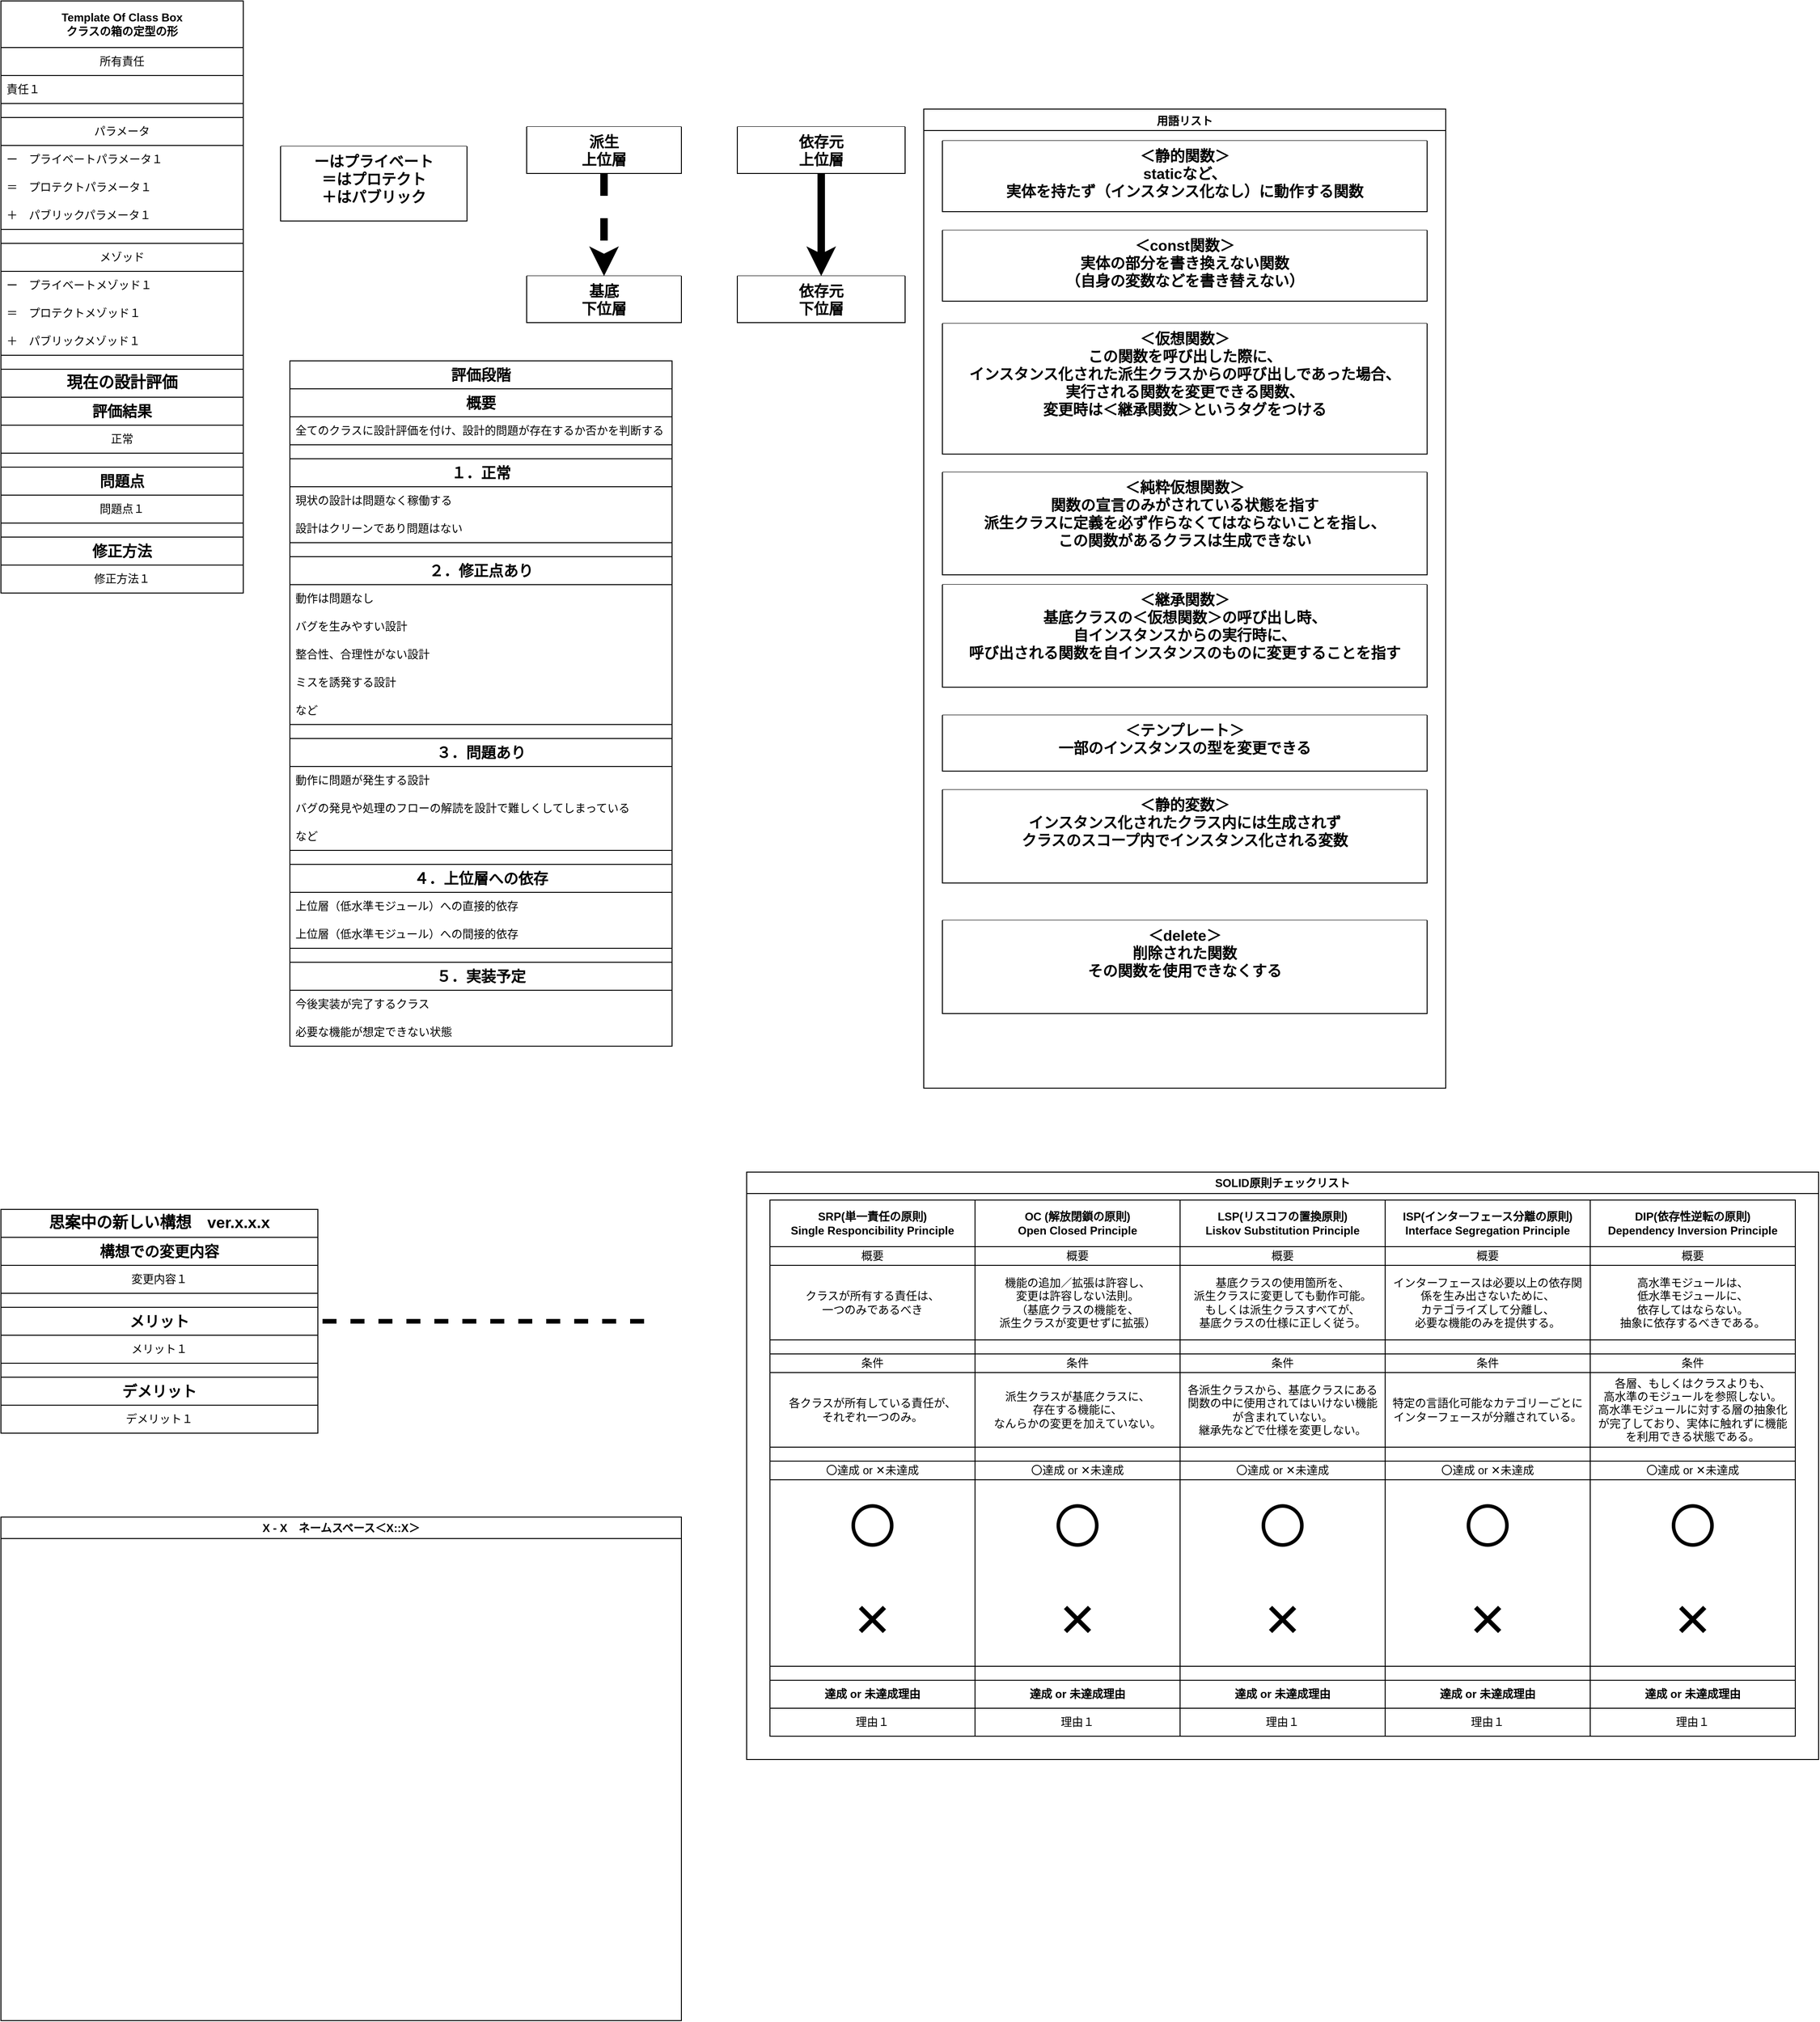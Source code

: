 <mxfile version="25.0.1">
  <diagram name="仕様リスト" id="-qLrR7ELoWjXT5G0vG4u">
    <mxGraphModel dx="2026" dy="1171" grid="1" gridSize="10" guides="1" tooltips="1" connect="1" arrows="1" fold="1" page="1" pageScale="1" pageWidth="827" pageHeight="1169" math="0" shadow="0">
      <root>
        <mxCell id="0" />
        <mxCell id="1" parent="0" />
        <mxCell id="0ltXDq64eJeHb2nr8vkA-1" value="ーはプライベート&#xa;＝はプロテクト&#xa;＋はパブリック" style="swimlane;startSize=0;swimlaneFillColor=default;verticalAlign=top;align=center;fontSize=16;" parent="1" vertex="1">
          <mxGeometry x="370" y="180" width="200" height="80" as="geometry" />
        </mxCell>
        <mxCell id="wi7i52ta5wSqyBqeH4NU-1" value="依存元&#xa;上位層" style="swimlane;startSize=0;swimlaneFillColor=default;verticalAlign=top;align=center;fontSize=16;" parent="1" vertex="1">
          <mxGeometry x="860" y="159" width="180" height="50" as="geometry" />
        </mxCell>
        <mxCell id="wi7i52ta5wSqyBqeH4NU-2" value="" style="endArrow=classic;html=1;rounded=0;exitX=0.5;exitY=1;exitDx=0;exitDy=0;strokeWidth=8;entryX=0.5;entryY=0;entryDx=0;entryDy=0;" parent="1" source="wi7i52ta5wSqyBqeH4NU-1" target="wi7i52ta5wSqyBqeH4NU-3" edge="1">
          <mxGeometry width="50" height="50" relative="1" as="geometry">
            <mxPoint x="950" y="269" as="sourcePoint" />
            <mxPoint x="950" y="309" as="targetPoint" />
            <Array as="points" />
          </mxGeometry>
        </mxCell>
        <mxCell id="wi7i52ta5wSqyBqeH4NU-3" value="依存元&#xa;下位層" style="swimlane;startSize=0;swimlaneFillColor=default;verticalAlign=top;align=center;fontSize=16;" parent="1" vertex="1">
          <mxGeometry x="860" y="319" width="180" height="50" as="geometry" />
        </mxCell>
        <mxCell id="wi7i52ta5wSqyBqeH4NU-4" value="派生&#xa;上位層" style="swimlane;startSize=0;swimlaneFillColor=default;verticalAlign=top;align=center;fontSize=16;" parent="1" vertex="1">
          <mxGeometry x="634" y="159" width="166" height="50" as="geometry" />
        </mxCell>
        <mxCell id="wi7i52ta5wSqyBqeH4NU-5" value="基底&#xa;下位層" style="swimlane;startSize=0;swimlaneFillColor=default;verticalAlign=top;align=center;fontSize=16;" parent="1" vertex="1">
          <mxGeometry x="634" y="319" width="166" height="50" as="geometry" />
        </mxCell>
        <mxCell id="wi7i52ta5wSqyBqeH4NU-6" value="" style="endArrow=classic;dashed=1;html=1;strokeWidth=8;rounded=0;entryX=0.5;entryY=0;entryDx=0;entryDy=0;startArrow=none;startFill=0;endFill=1;exitX=0.5;exitY=1;exitDx=0;exitDy=0;" parent="1" source="wi7i52ta5wSqyBqeH4NU-4" target="wi7i52ta5wSqyBqeH4NU-5" edge="1">
          <mxGeometry width="50" height="50" relative="1" as="geometry">
            <mxPoint x="707" y="459" as="sourcePoint" />
            <mxPoint x="2395" y="1529" as="targetPoint" />
            <Array as="points" />
          </mxGeometry>
        </mxCell>
        <mxCell id="bb5lSr_9JjfSxzTluUoF-1" value="&lt;p style=&quot;line-height: 100%;&quot;&gt;用語リスト&lt;/p&gt;" style="swimlane;whiteSpace=wrap;html=1;swimlaneFillColor=default;" parent="1" vertex="1">
          <mxGeometry x="1060" y="140" width="560" height="1050" as="geometry" />
        </mxCell>
        <mxCell id="bb5lSr_9JjfSxzTluUoF-6" value="＜静的関数＞&#xa;staticなど、&#xa;実体を持たず（インスタンス化なし）に動作する関数" style="swimlane;startSize=0;swimlaneFillColor=default;verticalAlign=top;align=center;fontSize=16;" parent="bb5lSr_9JjfSxzTluUoF-1" vertex="1">
          <mxGeometry x="20" y="34" width="520" height="76" as="geometry" />
        </mxCell>
        <mxCell id="bb5lSr_9JjfSxzTluUoF-7" value="＜const関数＞&#xa;実体の部分を書き換えない関数&#xa;（自身の変数などを書き替えない）" style="swimlane;startSize=0;swimlaneFillColor=default;verticalAlign=top;align=center;fontSize=16;" parent="bb5lSr_9JjfSxzTluUoF-1" vertex="1">
          <mxGeometry x="20" y="130" width="520" height="76" as="geometry" />
        </mxCell>
        <mxCell id="bb5lSr_9JjfSxzTluUoF-8" value="＜仮想関数＞&#xa;この関数を呼び出した際に、&#xa;インスタンス化された派生クラスからの呼び出しであった場合、&#xa;実行される関数を変更できる関数、&#xa;変更時は＜継承関数＞というタグをつける" style="swimlane;startSize=0;swimlaneFillColor=default;verticalAlign=top;align=center;fontSize=16;" parent="bb5lSr_9JjfSxzTluUoF-1" vertex="1">
          <mxGeometry x="20" y="230" width="520" height="140" as="geometry" />
        </mxCell>
        <mxCell id="bb5lSr_9JjfSxzTluUoF-9" value="＜継承関数＞&#xa;基底クラスの＜仮想関数＞の呼び出し時、&#xa;自インスタンスからの実行時に、&#xa;呼び出される関数を自インスタンスのものに変更することを指す" style="swimlane;startSize=0;swimlaneFillColor=default;verticalAlign=top;align=center;fontSize=16;" parent="bb5lSr_9JjfSxzTluUoF-1" vertex="1">
          <mxGeometry x="20" y="510" width="520" height="110" as="geometry" />
        </mxCell>
        <mxCell id="bb5lSr_9JjfSxzTluUoF-11" value="＜テンプレート＞&#xa;一部のインスタンスの型を変更できる" style="swimlane;startSize=0;swimlaneFillColor=default;verticalAlign=top;align=center;fontSize=16;" parent="bb5lSr_9JjfSxzTluUoF-1" vertex="1">
          <mxGeometry x="20" y="650" width="520" height="60" as="geometry" />
        </mxCell>
        <mxCell id="bb5lSr_9JjfSxzTluUoF-12" value="＜静的変数＞&#xa;インスタンス化されたクラス内には生成されず&#xa;クラスのスコープ内でインスタンス化される変数" style="swimlane;startSize=0;swimlaneFillColor=default;verticalAlign=top;align=center;fontSize=16;" parent="bb5lSr_9JjfSxzTluUoF-1" vertex="1">
          <mxGeometry x="20" y="730" width="520" height="100" as="geometry" />
        </mxCell>
        <mxCell id="8VopN5NPwHb7rfLFwlSK-1" value="＜delete＞&#xa;削除された関数&#xa;その関数を使用できなくする" style="swimlane;startSize=0;swimlaneFillColor=default;verticalAlign=top;align=center;fontSize=16;" parent="bb5lSr_9JjfSxzTluUoF-1" vertex="1">
          <mxGeometry x="20" y="870" width="520" height="100" as="geometry" />
        </mxCell>
        <mxCell id="bb5lSr_9JjfSxzTluUoF-10" value="＜純粋仮想関数＞&#xa;関数の宣言のみがされている状態を指す&#xa;派生クラスに定義を必ず作らなくてはならないことを指し、&#xa;この関数があるクラスは生成できない" style="swimlane;startSize=0;swimlaneFillColor=default;verticalAlign=top;align=center;fontSize=16;" parent="bb5lSr_9JjfSxzTluUoF-1" vertex="1">
          <mxGeometry x="20" y="389.5" width="520" height="110" as="geometry" />
        </mxCell>
        <mxCell id="-UjHsnJ8wEKdRqjG0j_--1" value="" style="endArrow=none;dashed=1;html=1;strokeWidth=5;rounded=0;entryX=1;entryY=0.5;entryDx=0;entryDy=0;" parent="1" target="_2Wai_T-3tKtkwgZFYbp-46" edge="1">
          <mxGeometry width="50" height="50" relative="1" as="geometry">
            <mxPoint x="760" y="1440" as="sourcePoint" />
            <mxPoint x="490" y="1407.5" as="targetPoint" />
          </mxGeometry>
        </mxCell>
        <mxCell id="CH2RhDooVL0Sbm7diKhD-1" value="X - X　ネームスペース＜X::X＞" style="swimlane;whiteSpace=wrap;html=1;swimlaneFillColor=default;align=center;" parent="1" vertex="1">
          <mxGeometry x="70" y="1650" width="730" height="540" as="geometry" />
        </mxCell>
        <mxCell id="XVMsf1hxSZiNND48eB0R-1" value="SOLID原則チェックリスト" style="swimlane;whiteSpace=wrap;html=1;swimlaneFillColor=default;" parent="1" vertex="1">
          <mxGeometry x="870" y="1280" width="1150" height="630" as="geometry" />
        </mxCell>
        <mxCell id="_2Wai_T-3tKtkwgZFYbp-146" value="&lt;span style=&quot;font-weight: 700;&quot;&gt;SRP(単一責任の原則)&lt;/span&gt;&lt;div style=&quot;font-weight: 700;&quot;&gt;Single Responcibility Principle&lt;/div&gt;" style="swimlane;fontStyle=0;childLayout=stackLayout;horizontal=1;startSize=50;horizontalStack=0;resizeParent=1;resizeParentMax=0;resizeLast=0;collapsible=1;marginBottom=0;whiteSpace=wrap;html=1;swimlaneFillColor=default;" parent="XVMsf1hxSZiNND48eB0R-1" vertex="1">
          <mxGeometry x="25" y="30" width="220" height="575" as="geometry">
            <mxRectangle x="60" y="1320" width="160" height="30" as="alternateBounds" />
          </mxGeometry>
        </mxCell>
        <mxCell id="_2Wai_T-3tKtkwgZFYbp-147" value="概要" style="swimlane;fontStyle=0;childLayout=stackLayout;horizontal=1;startSize=20;horizontalStack=0;resizeParent=1;resizeParentMax=0;resizeLast=0;collapsible=1;marginBottom=0;whiteSpace=wrap;html=1;" parent="_2Wai_T-3tKtkwgZFYbp-146" vertex="1">
          <mxGeometry y="50" width="220" height="100" as="geometry" />
        </mxCell>
        <mxCell id="_2Wai_T-3tKtkwgZFYbp-148" value="クラスが所有する責任は、&lt;div&gt;一つのみであるべき&lt;/div&gt;" style="text;strokeColor=none;fillColor=none;align=center;verticalAlign=middle;spacingLeft=4;spacingRight=4;overflow=hidden;points=[[0,0.5],[1,0.5]];portConstraint=eastwest;rotatable=0;whiteSpace=wrap;html=1;" parent="_2Wai_T-3tKtkwgZFYbp-147" vertex="1">
          <mxGeometry y="20" width="220" height="80" as="geometry" />
        </mxCell>
        <mxCell id="_2Wai_T-3tKtkwgZFYbp-149" value="" style="rounded=0;whiteSpace=wrap;html=1;" parent="_2Wai_T-3tKtkwgZFYbp-146" vertex="1">
          <mxGeometry y="150" width="220" height="15" as="geometry" />
        </mxCell>
        <mxCell id="_2Wai_T-3tKtkwgZFYbp-150" value="条件" style="swimlane;fontStyle=0;childLayout=stackLayout;horizontal=1;startSize=20;horizontalStack=0;resizeParent=1;resizeParentMax=0;resizeLast=0;collapsible=1;marginBottom=0;whiteSpace=wrap;html=1;" parent="_2Wai_T-3tKtkwgZFYbp-146" vertex="1">
          <mxGeometry y="165" width="220" height="410" as="geometry" />
        </mxCell>
        <mxCell id="_2Wai_T-3tKtkwgZFYbp-151" value="各クラスが所有している&lt;span style=&quot;background-color: initial;&quot;&gt;責任が、&lt;/span&gt;&lt;div&gt;&lt;span style=&quot;background-color: initial;&quot;&gt;それぞれ一つのみ。&lt;/span&gt;&lt;/div&gt;" style="text;strokeColor=none;fillColor=none;align=center;verticalAlign=middle;spacingLeft=4;spacingRight=4;overflow=hidden;points=[[0,0.5],[1,0.5]];portConstraint=eastwest;rotatable=0;whiteSpace=wrap;html=1;" parent="_2Wai_T-3tKtkwgZFYbp-150" vertex="1">
          <mxGeometry y="20" width="220" height="80" as="geometry" />
        </mxCell>
        <mxCell id="_2Wai_T-3tKtkwgZFYbp-152" value="" style="rounded=0;whiteSpace=wrap;html=1;" parent="_2Wai_T-3tKtkwgZFYbp-150" vertex="1">
          <mxGeometry y="100" width="220" height="15" as="geometry" />
        </mxCell>
        <mxCell id="_2Wai_T-3tKtkwgZFYbp-153" value="〇達成 or ✕未達成" style="swimlane;fontStyle=0;childLayout=stackLayout;horizontal=1;startSize=20;horizontalStack=0;resizeParent=1;resizeParentMax=0;resizeLast=0;collapsible=1;marginBottom=0;whiteSpace=wrap;html=1;" parent="_2Wai_T-3tKtkwgZFYbp-150" vertex="1">
          <mxGeometry y="115" width="220" height="220" as="geometry">
            <mxRectangle y="180" width="340" height="30" as="alternateBounds" />
          </mxGeometry>
        </mxCell>
        <mxCell id="_2Wai_T-3tKtkwgZFYbp-154" value="〇" style="text;strokeColor=none;fillColor=none;align=center;verticalAlign=middle;spacingLeft=4;spacingRight=4;overflow=hidden;points=[[0,0.5],[1,0.5]];portConstraint=eastwest;rotatable=0;whiteSpace=wrap;html=1;fontSize=50;fontStyle=0" parent="_2Wai_T-3tKtkwgZFYbp-153" vertex="1">
          <mxGeometry y="20" width="220" height="100" as="geometry" />
        </mxCell>
        <mxCell id="_2Wai_T-3tKtkwgZFYbp-155" value="✕" style="text;strokeColor=none;fillColor=none;align=center;verticalAlign=middle;spacingLeft=4;spacingRight=4;overflow=hidden;points=[[0,0.5],[1,0.5]];portConstraint=eastwest;rotatable=0;whiteSpace=wrap;html=1;fontSize=50;fontStyle=0" parent="_2Wai_T-3tKtkwgZFYbp-153" vertex="1">
          <mxGeometry y="120" width="220" height="100" as="geometry" />
        </mxCell>
        <mxCell id="_2Wai_T-3tKtkwgZFYbp-156" value="" style="rounded=0;whiteSpace=wrap;html=1;" parent="_2Wai_T-3tKtkwgZFYbp-150" vertex="1">
          <mxGeometry y="335" width="220" height="15" as="geometry" />
        </mxCell>
        <mxCell id="_2Wai_T-3tKtkwgZFYbp-157" value="&lt;span style=&quot;font-weight: 700;&quot;&gt;達成 or&amp;nbsp;未達成理由&lt;/span&gt;" style="swimlane;fontStyle=0;childLayout=stackLayout;horizontal=1;startSize=30;horizontalStack=0;resizeParent=1;resizeParentMax=0;resizeLast=0;collapsible=1;marginBottom=0;whiteSpace=wrap;html=1;" parent="_2Wai_T-3tKtkwgZFYbp-150" vertex="1">
          <mxGeometry y="350" width="220" height="60" as="geometry">
            <mxRectangle y="180" width="340" height="30" as="alternateBounds" />
          </mxGeometry>
        </mxCell>
        <mxCell id="_2Wai_T-3tKtkwgZFYbp-158" value="理由１" style="text;strokeColor=none;fillColor=none;align=center;verticalAlign=middle;spacingLeft=4;spacingRight=4;overflow=hidden;points=[[0,0.5],[1,0.5]];portConstraint=eastwest;rotatable=0;whiteSpace=wrap;html=1;" parent="_2Wai_T-3tKtkwgZFYbp-157" vertex="1">
          <mxGeometry y="30" width="220" height="30" as="geometry" />
        </mxCell>
        <mxCell id="_2Wai_T-3tKtkwgZFYbp-159" value="&lt;span style=&quot;font-weight: 700;&quot;&gt;OC (解放閉鎖の原則)&lt;/span&gt;&lt;div style=&quot;font-weight: 700;&quot;&gt;Open Closed Principle&lt;/div&gt;" style="swimlane;fontStyle=0;childLayout=stackLayout;horizontal=1;startSize=50;horizontalStack=0;resizeParent=1;resizeParentMax=0;resizeLast=0;collapsible=1;marginBottom=0;whiteSpace=wrap;html=1;swimlaneFillColor=default;" parent="XVMsf1hxSZiNND48eB0R-1" vertex="1">
          <mxGeometry x="245" y="30" width="220" height="575" as="geometry">
            <mxRectangle x="60" y="1320" width="160" height="30" as="alternateBounds" />
          </mxGeometry>
        </mxCell>
        <mxCell id="_2Wai_T-3tKtkwgZFYbp-160" value="概要" style="swimlane;fontStyle=0;childLayout=stackLayout;horizontal=1;startSize=20;horizontalStack=0;resizeParent=1;resizeParentMax=0;resizeLast=0;collapsible=1;marginBottom=0;whiteSpace=wrap;html=1;" parent="_2Wai_T-3tKtkwgZFYbp-159" vertex="1">
          <mxGeometry y="50" width="220" height="100" as="geometry" />
        </mxCell>
        <mxCell id="_2Wai_T-3tKtkwgZFYbp-161" value="&lt;span style=&quot;background-color: initial;&quot;&gt;機能の追加／拡張は許容し、&lt;/span&gt;&lt;div&gt;変更は許容しない法則。&lt;/div&gt;&lt;div&gt;（基底クラスの機能を、&lt;/div&gt;&lt;div&gt;派生クラスが変更せずに拡張）&lt;/div&gt;" style="text;strokeColor=none;fillColor=none;align=center;verticalAlign=middle;spacingLeft=4;spacingRight=4;overflow=hidden;points=[[0,0.5],[1,0.5]];portConstraint=eastwest;rotatable=0;whiteSpace=wrap;html=1;" parent="_2Wai_T-3tKtkwgZFYbp-160" vertex="1">
          <mxGeometry y="20" width="220" height="80" as="geometry" />
        </mxCell>
        <mxCell id="_2Wai_T-3tKtkwgZFYbp-162" value="" style="rounded=0;whiteSpace=wrap;html=1;" parent="_2Wai_T-3tKtkwgZFYbp-159" vertex="1">
          <mxGeometry y="150" width="220" height="15" as="geometry" />
        </mxCell>
        <mxCell id="_2Wai_T-3tKtkwgZFYbp-163" value="条件" style="swimlane;fontStyle=0;childLayout=stackLayout;horizontal=1;startSize=20;horizontalStack=0;resizeParent=1;resizeParentMax=0;resizeLast=0;collapsible=1;marginBottom=0;whiteSpace=wrap;html=1;" parent="_2Wai_T-3tKtkwgZFYbp-159" vertex="1">
          <mxGeometry y="165" width="220" height="410" as="geometry" />
        </mxCell>
        <mxCell id="_2Wai_T-3tKtkwgZFYbp-164" value="派生クラスが基底クラスに、&lt;div&gt;存在する機能に、&lt;div&gt;なんらかの変更を加えていない。&lt;/div&gt;&lt;/div&gt;" style="text;strokeColor=none;fillColor=none;align=center;verticalAlign=middle;spacingLeft=4;spacingRight=4;overflow=hidden;points=[[0,0.5],[1,0.5]];portConstraint=eastwest;rotatable=0;whiteSpace=wrap;html=1;" parent="_2Wai_T-3tKtkwgZFYbp-163" vertex="1">
          <mxGeometry y="20" width="220" height="80" as="geometry" />
        </mxCell>
        <mxCell id="_2Wai_T-3tKtkwgZFYbp-165" value="" style="rounded=0;whiteSpace=wrap;html=1;" parent="_2Wai_T-3tKtkwgZFYbp-163" vertex="1">
          <mxGeometry y="100" width="220" height="15" as="geometry" />
        </mxCell>
        <mxCell id="_2Wai_T-3tKtkwgZFYbp-166" value="〇達成 or ✕未達成" style="swimlane;fontStyle=0;childLayout=stackLayout;horizontal=1;startSize=20;horizontalStack=0;resizeParent=1;resizeParentMax=0;resizeLast=0;collapsible=1;marginBottom=0;whiteSpace=wrap;html=1;" parent="_2Wai_T-3tKtkwgZFYbp-163" vertex="1">
          <mxGeometry y="115" width="220" height="220" as="geometry">
            <mxRectangle y="180" width="340" height="30" as="alternateBounds" />
          </mxGeometry>
        </mxCell>
        <mxCell id="_2Wai_T-3tKtkwgZFYbp-167" value="〇" style="text;strokeColor=none;fillColor=none;align=center;verticalAlign=middle;spacingLeft=4;spacingRight=4;overflow=hidden;points=[[0,0.5],[1,0.5]];portConstraint=eastwest;rotatable=0;whiteSpace=wrap;html=1;fontSize=50;fontStyle=0" parent="_2Wai_T-3tKtkwgZFYbp-166" vertex="1">
          <mxGeometry y="20" width="220" height="100" as="geometry" />
        </mxCell>
        <mxCell id="_2Wai_T-3tKtkwgZFYbp-168" value="✕" style="text;strokeColor=none;fillColor=none;align=center;verticalAlign=middle;spacingLeft=4;spacingRight=4;overflow=hidden;points=[[0,0.5],[1,0.5]];portConstraint=eastwest;rotatable=0;whiteSpace=wrap;html=1;fontSize=50;fontStyle=0" parent="_2Wai_T-3tKtkwgZFYbp-166" vertex="1">
          <mxGeometry y="120" width="220" height="100" as="geometry" />
        </mxCell>
        <mxCell id="_2Wai_T-3tKtkwgZFYbp-169" value="" style="rounded=0;whiteSpace=wrap;html=1;" parent="_2Wai_T-3tKtkwgZFYbp-163" vertex="1">
          <mxGeometry y="335" width="220" height="15" as="geometry" />
        </mxCell>
        <mxCell id="_2Wai_T-3tKtkwgZFYbp-170" value="&lt;span style=&quot;font-weight: 700;&quot;&gt;達成 or&amp;nbsp;未達成理由&lt;/span&gt;" style="swimlane;fontStyle=0;childLayout=stackLayout;horizontal=1;startSize=30;horizontalStack=0;resizeParent=1;resizeParentMax=0;resizeLast=0;collapsible=1;marginBottom=0;whiteSpace=wrap;html=1;" parent="_2Wai_T-3tKtkwgZFYbp-163" vertex="1">
          <mxGeometry y="350" width="220" height="60" as="geometry">
            <mxRectangle y="180" width="340" height="30" as="alternateBounds" />
          </mxGeometry>
        </mxCell>
        <mxCell id="_2Wai_T-3tKtkwgZFYbp-171" value="理由１" style="text;strokeColor=none;fillColor=none;align=center;verticalAlign=middle;spacingLeft=4;spacingRight=4;overflow=hidden;points=[[0,0.5],[1,0.5]];portConstraint=eastwest;rotatable=0;whiteSpace=wrap;html=1;" parent="_2Wai_T-3tKtkwgZFYbp-170" vertex="1">
          <mxGeometry y="30" width="220" height="30" as="geometry" />
        </mxCell>
        <mxCell id="_2Wai_T-3tKtkwgZFYbp-172" value="&lt;div style=&quot;font-weight: 700;&quot;&gt;LSP(リスコフの&lt;span style=&quot;background-color: initial;&quot;&gt;置換原則)&lt;/span&gt;&lt;/div&gt;&lt;span style=&quot;font-weight: 700;&quot;&gt;Liskov Substitution Principle&lt;/span&gt;" style="swimlane;fontStyle=0;childLayout=stackLayout;horizontal=1;startSize=50;horizontalStack=0;resizeParent=1;resizeParentMax=0;resizeLast=0;collapsible=1;marginBottom=0;whiteSpace=wrap;html=1;swimlaneFillColor=default;" parent="XVMsf1hxSZiNND48eB0R-1" vertex="1">
          <mxGeometry x="465" y="30" width="220" height="575" as="geometry">
            <mxRectangle x="60" y="1320" width="160" height="30" as="alternateBounds" />
          </mxGeometry>
        </mxCell>
        <mxCell id="_2Wai_T-3tKtkwgZFYbp-173" value="概要" style="swimlane;fontStyle=0;childLayout=stackLayout;horizontal=1;startSize=20;horizontalStack=0;resizeParent=1;resizeParentMax=0;resizeLast=0;collapsible=1;marginBottom=0;whiteSpace=wrap;html=1;" parent="_2Wai_T-3tKtkwgZFYbp-172" vertex="1">
          <mxGeometry y="50" width="220" height="100" as="geometry" />
        </mxCell>
        <mxCell id="_2Wai_T-3tKtkwgZFYbp-174" value="基底クラスの使用箇所を、&lt;div&gt;派生クラスに変更しても動作可能。&lt;/div&gt;&lt;div&gt;もしくは派生クラスすべてが、&lt;/div&gt;&lt;div&gt;基底クラスの仕様に正しく従う。&lt;/div&gt;" style="text;strokeColor=none;fillColor=none;align=center;verticalAlign=middle;spacingLeft=4;spacingRight=4;overflow=hidden;points=[[0,0.5],[1,0.5]];portConstraint=eastwest;rotatable=0;whiteSpace=wrap;html=1;" parent="_2Wai_T-3tKtkwgZFYbp-173" vertex="1">
          <mxGeometry y="20" width="220" height="80" as="geometry" />
        </mxCell>
        <mxCell id="_2Wai_T-3tKtkwgZFYbp-175" value="" style="rounded=0;whiteSpace=wrap;html=1;" parent="_2Wai_T-3tKtkwgZFYbp-172" vertex="1">
          <mxGeometry y="150" width="220" height="15" as="geometry" />
        </mxCell>
        <mxCell id="_2Wai_T-3tKtkwgZFYbp-176" value="条件" style="swimlane;fontStyle=0;childLayout=stackLayout;horizontal=1;startSize=20;horizontalStack=0;resizeParent=1;resizeParentMax=0;resizeLast=0;collapsible=1;marginBottom=0;whiteSpace=wrap;html=1;" parent="_2Wai_T-3tKtkwgZFYbp-172" vertex="1">
          <mxGeometry y="165" width="220" height="410" as="geometry" />
        </mxCell>
        <mxCell id="_2Wai_T-3tKtkwgZFYbp-177" value="&lt;div&gt;各派生クラスから、&lt;span style=&quot;background-color: initial;&quot;&gt;基底クラスに&lt;/span&gt;&lt;span style=&quot;background-color: initial;&quot;&gt;ある関数の中に使用されてはいけない機能が含まれていない&lt;/span&gt;&lt;span style=&quot;background-color: initial;&quot;&gt;。&lt;/span&gt;&lt;/div&gt;&lt;div&gt;継承先などで仕様を変更しない。&lt;/div&gt;" style="text;strokeColor=none;fillColor=none;align=center;verticalAlign=middle;spacingLeft=4;spacingRight=4;overflow=hidden;points=[[0,0.5],[1,0.5]];portConstraint=eastwest;rotatable=0;whiteSpace=wrap;html=1;" parent="_2Wai_T-3tKtkwgZFYbp-176" vertex="1">
          <mxGeometry y="20" width="220" height="80" as="geometry" />
        </mxCell>
        <mxCell id="_2Wai_T-3tKtkwgZFYbp-178" value="" style="rounded=0;whiteSpace=wrap;html=1;" parent="_2Wai_T-3tKtkwgZFYbp-176" vertex="1">
          <mxGeometry y="100" width="220" height="15" as="geometry" />
        </mxCell>
        <mxCell id="_2Wai_T-3tKtkwgZFYbp-179" value="〇達成 or ✕未達成" style="swimlane;fontStyle=0;childLayout=stackLayout;horizontal=1;startSize=20;horizontalStack=0;resizeParent=1;resizeParentMax=0;resizeLast=0;collapsible=1;marginBottom=0;whiteSpace=wrap;html=1;" parent="_2Wai_T-3tKtkwgZFYbp-176" vertex="1">
          <mxGeometry y="115" width="220" height="220" as="geometry">
            <mxRectangle y="180" width="340" height="30" as="alternateBounds" />
          </mxGeometry>
        </mxCell>
        <mxCell id="_2Wai_T-3tKtkwgZFYbp-180" value="〇" style="text;strokeColor=none;fillColor=none;align=center;verticalAlign=middle;spacingLeft=4;spacingRight=4;overflow=hidden;points=[[0,0.5],[1,0.5]];portConstraint=eastwest;rotatable=0;whiteSpace=wrap;html=1;fontSize=50;fontStyle=0" parent="_2Wai_T-3tKtkwgZFYbp-179" vertex="1">
          <mxGeometry y="20" width="220" height="100" as="geometry" />
        </mxCell>
        <mxCell id="_2Wai_T-3tKtkwgZFYbp-181" value="✕" style="text;strokeColor=none;fillColor=none;align=center;verticalAlign=middle;spacingLeft=4;spacingRight=4;overflow=hidden;points=[[0,0.5],[1,0.5]];portConstraint=eastwest;rotatable=0;whiteSpace=wrap;html=1;fontSize=50;fontStyle=0" parent="_2Wai_T-3tKtkwgZFYbp-179" vertex="1">
          <mxGeometry y="120" width="220" height="100" as="geometry" />
        </mxCell>
        <mxCell id="_2Wai_T-3tKtkwgZFYbp-182" value="" style="rounded=0;whiteSpace=wrap;html=1;" parent="_2Wai_T-3tKtkwgZFYbp-176" vertex="1">
          <mxGeometry y="335" width="220" height="15" as="geometry" />
        </mxCell>
        <mxCell id="_2Wai_T-3tKtkwgZFYbp-183" value="&lt;span style=&quot;font-weight: 700;&quot;&gt;達成 or&amp;nbsp;未達成理由&lt;/span&gt;" style="swimlane;fontStyle=0;childLayout=stackLayout;horizontal=1;startSize=30;horizontalStack=0;resizeParent=1;resizeParentMax=0;resizeLast=0;collapsible=1;marginBottom=0;whiteSpace=wrap;html=1;" parent="_2Wai_T-3tKtkwgZFYbp-176" vertex="1">
          <mxGeometry y="350" width="220" height="60" as="geometry">
            <mxRectangle y="180" width="340" height="30" as="alternateBounds" />
          </mxGeometry>
        </mxCell>
        <mxCell id="_2Wai_T-3tKtkwgZFYbp-184" value="理由１" style="text;strokeColor=none;fillColor=none;align=center;verticalAlign=middle;spacingLeft=4;spacingRight=4;overflow=hidden;points=[[0,0.5],[1,0.5]];portConstraint=eastwest;rotatable=0;whiteSpace=wrap;html=1;" parent="_2Wai_T-3tKtkwgZFYbp-183" vertex="1">
          <mxGeometry y="30" width="220" height="30" as="geometry" />
        </mxCell>
        <mxCell id="_2Wai_T-3tKtkwgZFYbp-185" value="&lt;div style=&quot;font-weight: 700;&quot;&gt;&lt;div&gt;ISP(インターフェース分離の原則)&lt;/div&gt;Interface Segregation Principle&lt;br&gt;&lt;/div&gt;" style="swimlane;fontStyle=0;childLayout=stackLayout;horizontal=1;startSize=50;horizontalStack=0;resizeParent=1;resizeParentMax=0;resizeLast=0;collapsible=1;marginBottom=0;whiteSpace=wrap;html=1;swimlaneFillColor=default;" parent="XVMsf1hxSZiNND48eB0R-1" vertex="1">
          <mxGeometry x="685" y="30" width="220" height="575" as="geometry">
            <mxRectangle x="60" y="1320" width="160" height="30" as="alternateBounds" />
          </mxGeometry>
        </mxCell>
        <mxCell id="_2Wai_T-3tKtkwgZFYbp-186" value="概要" style="swimlane;fontStyle=0;childLayout=stackLayout;horizontal=1;startSize=20;horizontalStack=0;resizeParent=1;resizeParentMax=0;resizeLast=0;collapsible=1;marginBottom=0;whiteSpace=wrap;html=1;" parent="_2Wai_T-3tKtkwgZFYbp-185" vertex="1">
          <mxGeometry y="50" width="220" height="100" as="geometry" />
        </mxCell>
        <mxCell id="5Z-j4S6wWDfMiL3kCt1J-1" value="インターフェースは必要以上の依存関係を生み出さないために&lt;span style=&quot;background-color: initial;&quot;&gt;、&lt;/span&gt;&lt;div&gt;カテゴライズして分離し、&lt;/div&gt;&lt;div&gt;必要な機能のみを提供する。&lt;/div&gt;" style="text;strokeColor=none;fillColor=none;align=center;verticalAlign=middle;spacingLeft=4;spacingRight=4;overflow=hidden;points=[[0,0.5],[1,0.5]];portConstraint=eastwest;rotatable=0;whiteSpace=wrap;html=1;" parent="_2Wai_T-3tKtkwgZFYbp-186" vertex="1">
          <mxGeometry y="20" width="220" height="80" as="geometry" />
        </mxCell>
        <mxCell id="_2Wai_T-3tKtkwgZFYbp-188" value="" style="rounded=0;whiteSpace=wrap;html=1;" parent="_2Wai_T-3tKtkwgZFYbp-185" vertex="1">
          <mxGeometry y="150" width="220" height="15" as="geometry" />
        </mxCell>
        <mxCell id="_2Wai_T-3tKtkwgZFYbp-189" value="条件" style="swimlane;fontStyle=0;childLayout=stackLayout;horizontal=1;startSize=20;horizontalStack=0;resizeParent=1;resizeParentMax=0;resizeLast=0;collapsible=1;marginBottom=0;whiteSpace=wrap;html=1;" parent="_2Wai_T-3tKtkwgZFYbp-185" vertex="1">
          <mxGeometry y="165" width="220" height="410" as="geometry" />
        </mxCell>
        <mxCell id="_2Wai_T-3tKtkwgZFYbp-190" value="特定の言語化可能なカテゴリーごとにインターフェースが分離されている。" style="text;strokeColor=none;fillColor=none;align=center;verticalAlign=middle;spacingLeft=4;spacingRight=4;overflow=hidden;points=[[0,0.5],[1,0.5]];portConstraint=eastwest;rotatable=0;whiteSpace=wrap;html=1;" parent="_2Wai_T-3tKtkwgZFYbp-189" vertex="1">
          <mxGeometry y="20" width="220" height="80" as="geometry" />
        </mxCell>
        <mxCell id="_2Wai_T-3tKtkwgZFYbp-191" value="" style="rounded=0;whiteSpace=wrap;html=1;" parent="_2Wai_T-3tKtkwgZFYbp-189" vertex="1">
          <mxGeometry y="100" width="220" height="15" as="geometry" />
        </mxCell>
        <mxCell id="_2Wai_T-3tKtkwgZFYbp-192" value="〇達成 or ✕未達成" style="swimlane;fontStyle=0;childLayout=stackLayout;horizontal=1;startSize=20;horizontalStack=0;resizeParent=1;resizeParentMax=0;resizeLast=0;collapsible=1;marginBottom=0;whiteSpace=wrap;html=1;" parent="_2Wai_T-3tKtkwgZFYbp-189" vertex="1">
          <mxGeometry y="115" width="220" height="220" as="geometry">
            <mxRectangle y="180" width="340" height="30" as="alternateBounds" />
          </mxGeometry>
        </mxCell>
        <mxCell id="_2Wai_T-3tKtkwgZFYbp-193" value="〇" style="text;strokeColor=none;fillColor=none;align=center;verticalAlign=middle;spacingLeft=4;spacingRight=4;overflow=hidden;points=[[0,0.5],[1,0.5]];portConstraint=eastwest;rotatable=0;whiteSpace=wrap;html=1;fontSize=50;fontStyle=0" parent="_2Wai_T-3tKtkwgZFYbp-192" vertex="1">
          <mxGeometry y="20" width="220" height="100" as="geometry" />
        </mxCell>
        <mxCell id="_2Wai_T-3tKtkwgZFYbp-194" value="✕" style="text;strokeColor=none;fillColor=none;align=center;verticalAlign=middle;spacingLeft=4;spacingRight=4;overflow=hidden;points=[[0,0.5],[1,0.5]];portConstraint=eastwest;rotatable=0;whiteSpace=wrap;html=1;fontSize=50;fontStyle=0" parent="_2Wai_T-3tKtkwgZFYbp-192" vertex="1">
          <mxGeometry y="120" width="220" height="100" as="geometry" />
        </mxCell>
        <mxCell id="_2Wai_T-3tKtkwgZFYbp-195" value="" style="rounded=0;whiteSpace=wrap;html=1;" parent="_2Wai_T-3tKtkwgZFYbp-189" vertex="1">
          <mxGeometry y="335" width="220" height="15" as="geometry" />
        </mxCell>
        <mxCell id="_2Wai_T-3tKtkwgZFYbp-196" value="&lt;span style=&quot;font-weight: 700;&quot;&gt;達成 or&amp;nbsp;未達成理由&lt;/span&gt;" style="swimlane;fontStyle=0;childLayout=stackLayout;horizontal=1;startSize=30;horizontalStack=0;resizeParent=1;resizeParentMax=0;resizeLast=0;collapsible=1;marginBottom=0;whiteSpace=wrap;html=1;" parent="_2Wai_T-3tKtkwgZFYbp-189" vertex="1">
          <mxGeometry y="350" width="220" height="60" as="geometry">
            <mxRectangle y="180" width="340" height="30" as="alternateBounds" />
          </mxGeometry>
        </mxCell>
        <mxCell id="_2Wai_T-3tKtkwgZFYbp-197" value="理由１" style="text;strokeColor=none;fillColor=none;align=center;verticalAlign=middle;spacingLeft=4;spacingRight=4;overflow=hidden;points=[[0,0.5],[1,0.5]];portConstraint=eastwest;rotatable=0;whiteSpace=wrap;html=1;" parent="_2Wai_T-3tKtkwgZFYbp-196" vertex="1">
          <mxGeometry y="30" width="220" height="30" as="geometry" />
        </mxCell>
        <mxCell id="_2Wai_T-3tKtkwgZFYbp-198" value="&lt;div style=&quot;font-weight: 700;&quot;&gt;&lt;div&gt;DIP(依存性逆転の原則)&lt;/div&gt;Dependency Inversion Principle&lt;br&gt;&lt;/div&gt;" style="swimlane;fontStyle=0;childLayout=stackLayout;horizontal=1;startSize=50;horizontalStack=0;resizeParent=1;resizeParentMax=0;resizeLast=0;collapsible=1;marginBottom=0;whiteSpace=wrap;html=1;swimlaneFillColor=default;" parent="XVMsf1hxSZiNND48eB0R-1" vertex="1">
          <mxGeometry x="905" y="30" width="220" height="575" as="geometry">
            <mxRectangle x="60" y="1320" width="160" height="30" as="alternateBounds" />
          </mxGeometry>
        </mxCell>
        <mxCell id="_2Wai_T-3tKtkwgZFYbp-199" value="概要" style="swimlane;fontStyle=0;childLayout=stackLayout;horizontal=1;startSize=20;horizontalStack=0;resizeParent=1;resizeParentMax=0;resizeLast=0;collapsible=1;marginBottom=0;whiteSpace=wrap;html=1;" parent="_2Wai_T-3tKtkwgZFYbp-198" vertex="1">
          <mxGeometry y="50" width="220" height="100" as="geometry" />
        </mxCell>
        <mxCell id="_2Wai_T-3tKtkwgZFYbp-200" value="高水準モジュールは、&lt;div&gt;低水準モジュールに、&lt;/div&gt;&lt;div&gt;&lt;span style=&quot;background-color: initial;&quot;&gt;依存してはならない。&lt;/span&gt;&lt;/div&gt;&lt;div&gt;&lt;span style=&quot;background-color: initial;&quot;&gt;抽象に依存するべきである。&lt;/span&gt;&lt;/div&gt;" style="text;strokeColor=none;fillColor=none;align=center;verticalAlign=middle;spacingLeft=4;spacingRight=4;overflow=hidden;points=[[0,0.5],[1,0.5]];portConstraint=eastwest;rotatable=0;whiteSpace=wrap;html=1;" parent="_2Wai_T-3tKtkwgZFYbp-199" vertex="1">
          <mxGeometry y="20" width="220" height="80" as="geometry" />
        </mxCell>
        <mxCell id="_2Wai_T-3tKtkwgZFYbp-201" value="" style="rounded=0;whiteSpace=wrap;html=1;" parent="_2Wai_T-3tKtkwgZFYbp-198" vertex="1">
          <mxGeometry y="150" width="220" height="15" as="geometry" />
        </mxCell>
        <mxCell id="_2Wai_T-3tKtkwgZFYbp-202" value="条件" style="swimlane;fontStyle=0;childLayout=stackLayout;horizontal=1;startSize=20;horizontalStack=0;resizeParent=1;resizeParentMax=0;resizeLast=0;collapsible=1;marginBottom=0;whiteSpace=wrap;html=1;" parent="_2Wai_T-3tKtkwgZFYbp-198" vertex="1">
          <mxGeometry y="165" width="220" height="410" as="geometry" />
        </mxCell>
        <mxCell id="_2Wai_T-3tKtkwgZFYbp-203" value="各層、もしくはクラスよりも、&lt;div&gt;高水準のモジュールを参照しない。&lt;/div&gt;&lt;div&gt;高水準モジュールに対する層の抽象化が完了しており、実体に触れずに機能を利用できる状態である。&lt;/div&gt;" style="text;strokeColor=none;fillColor=none;align=center;verticalAlign=middle;spacingLeft=4;spacingRight=4;overflow=hidden;points=[[0,0.5],[1,0.5]];portConstraint=eastwest;rotatable=0;whiteSpace=wrap;html=1;" parent="_2Wai_T-3tKtkwgZFYbp-202" vertex="1">
          <mxGeometry y="20" width="220" height="80" as="geometry" />
        </mxCell>
        <mxCell id="_2Wai_T-3tKtkwgZFYbp-204" value="" style="rounded=0;whiteSpace=wrap;html=1;" parent="_2Wai_T-3tKtkwgZFYbp-202" vertex="1">
          <mxGeometry y="100" width="220" height="15" as="geometry" />
        </mxCell>
        <mxCell id="_2Wai_T-3tKtkwgZFYbp-205" value="〇達成 or ✕未達成" style="swimlane;fontStyle=0;childLayout=stackLayout;horizontal=1;startSize=20;horizontalStack=0;resizeParent=1;resizeParentMax=0;resizeLast=0;collapsible=1;marginBottom=0;whiteSpace=wrap;html=1;" parent="_2Wai_T-3tKtkwgZFYbp-202" vertex="1">
          <mxGeometry y="115" width="220" height="220" as="geometry">
            <mxRectangle y="180" width="340" height="30" as="alternateBounds" />
          </mxGeometry>
        </mxCell>
        <mxCell id="_2Wai_T-3tKtkwgZFYbp-206" value="〇" style="text;strokeColor=none;fillColor=none;align=center;verticalAlign=middle;spacingLeft=4;spacingRight=4;overflow=hidden;points=[[0,0.5],[1,0.5]];portConstraint=eastwest;rotatable=0;whiteSpace=wrap;html=1;fontSize=50;fontStyle=0" parent="_2Wai_T-3tKtkwgZFYbp-205" vertex="1">
          <mxGeometry y="20" width="220" height="100" as="geometry" />
        </mxCell>
        <mxCell id="_2Wai_T-3tKtkwgZFYbp-207" value="✕" style="text;strokeColor=none;fillColor=none;align=center;verticalAlign=middle;spacingLeft=4;spacingRight=4;overflow=hidden;points=[[0,0.5],[1,0.5]];portConstraint=eastwest;rotatable=0;whiteSpace=wrap;html=1;fontSize=50;fontStyle=0" parent="_2Wai_T-3tKtkwgZFYbp-205" vertex="1">
          <mxGeometry y="120" width="220" height="100" as="geometry" />
        </mxCell>
        <mxCell id="_2Wai_T-3tKtkwgZFYbp-208" value="" style="rounded=0;whiteSpace=wrap;html=1;" parent="_2Wai_T-3tKtkwgZFYbp-202" vertex="1">
          <mxGeometry y="335" width="220" height="15" as="geometry" />
        </mxCell>
        <mxCell id="_2Wai_T-3tKtkwgZFYbp-209" value="&lt;span style=&quot;font-weight: 700;&quot;&gt;達成 or&amp;nbsp;未達成理由&lt;/span&gt;" style="swimlane;fontStyle=0;childLayout=stackLayout;horizontal=1;startSize=30;horizontalStack=0;resizeParent=1;resizeParentMax=0;resizeLast=0;collapsible=1;marginBottom=0;whiteSpace=wrap;html=1;" parent="_2Wai_T-3tKtkwgZFYbp-202" vertex="1">
          <mxGeometry y="350" width="220" height="60" as="geometry">
            <mxRectangle y="180" width="340" height="30" as="alternateBounds" />
          </mxGeometry>
        </mxCell>
        <mxCell id="_2Wai_T-3tKtkwgZFYbp-210" value="理由１" style="text;strokeColor=none;fillColor=none;align=center;verticalAlign=middle;spacingLeft=4;spacingRight=4;overflow=hidden;points=[[0,0.5],[1,0.5]];portConstraint=eastwest;rotatable=0;whiteSpace=wrap;html=1;" parent="_2Wai_T-3tKtkwgZFYbp-209" vertex="1">
          <mxGeometry y="30" width="220" height="30" as="geometry" />
        </mxCell>
        <mxCell id="_2Wai_T-3tKtkwgZFYbp-1" value="&lt;span style=&quot;font-weight: 700;&quot;&gt;Template Of Class Box&lt;/span&gt;&lt;br style=&quot;font-weight: 700;&quot;&gt;&lt;span style=&quot;font-weight: 700;&quot;&gt;クラスの箱の定型の形&lt;/span&gt;" style="swimlane;fontStyle=0;childLayout=stackLayout;horizontal=1;startSize=50;horizontalStack=0;resizeParent=1;resizeParentMax=0;resizeLast=0;collapsible=1;marginBottom=0;whiteSpace=wrap;html=1;swimlaneFillColor=default;" parent="1" vertex="1">
          <mxGeometry x="70" y="24" width="260" height="635" as="geometry" />
        </mxCell>
        <mxCell id="_2Wai_T-3tKtkwgZFYbp-2" value="所有責任" style="swimlane;fontStyle=0;childLayout=stackLayout;horizontal=1;startSize=30;horizontalStack=0;resizeParent=1;resizeParentMax=0;resizeLast=0;collapsible=1;marginBottom=0;whiteSpace=wrap;html=1;" parent="_2Wai_T-3tKtkwgZFYbp-1" vertex="1">
          <mxGeometry y="50" width="260" height="60" as="geometry" />
        </mxCell>
        <mxCell id="_2Wai_T-3tKtkwgZFYbp-5" value="責任１" style="text;strokeColor=none;fillColor=none;align=left;verticalAlign=middle;spacingLeft=4;spacingRight=4;overflow=hidden;points=[[0,0.5],[1,0.5]];portConstraint=eastwest;rotatable=0;whiteSpace=wrap;html=1;" parent="_2Wai_T-3tKtkwgZFYbp-2" vertex="1">
          <mxGeometry y="30" width="260" height="30" as="geometry" />
        </mxCell>
        <mxCell id="_2Wai_T-3tKtkwgZFYbp-20" value="" style="rounded=0;whiteSpace=wrap;html=1;" parent="_2Wai_T-3tKtkwgZFYbp-1" vertex="1">
          <mxGeometry y="110" width="260" height="15" as="geometry" />
        </mxCell>
        <mxCell id="_2Wai_T-3tKtkwgZFYbp-6" value="パラメータ" style="swimlane;fontStyle=0;childLayout=stackLayout;horizontal=1;startSize=30;horizontalStack=0;resizeParent=1;resizeParentMax=0;resizeLast=0;collapsible=1;marginBottom=0;whiteSpace=wrap;html=1;" parent="_2Wai_T-3tKtkwgZFYbp-1" vertex="1">
          <mxGeometry y="125" width="260" height="120" as="geometry" />
        </mxCell>
        <mxCell id="_2Wai_T-3tKtkwgZFYbp-7" value="ー　プライベートパラメータ１" style="text;strokeColor=none;fillColor=none;align=left;verticalAlign=middle;spacingLeft=4;spacingRight=4;overflow=hidden;points=[[0,0.5],[1,0.5]];portConstraint=eastwest;rotatable=0;whiteSpace=wrap;html=1;" parent="_2Wai_T-3tKtkwgZFYbp-6" vertex="1">
          <mxGeometry y="30" width="260" height="30" as="geometry" />
        </mxCell>
        <mxCell id="_2Wai_T-3tKtkwgZFYbp-211" value="＝　プロテクトパラメータ１" style="text;strokeColor=none;fillColor=none;align=left;verticalAlign=middle;spacingLeft=4;spacingRight=4;overflow=hidden;points=[[0,0.5],[1,0.5]];portConstraint=eastwest;rotatable=0;whiteSpace=wrap;html=1;" parent="_2Wai_T-3tKtkwgZFYbp-6" vertex="1">
          <mxGeometry y="60" width="260" height="30" as="geometry" />
        </mxCell>
        <mxCell id="_2Wai_T-3tKtkwgZFYbp-212" value="＋　パブリックパラメータ１" style="text;strokeColor=none;fillColor=none;align=left;verticalAlign=middle;spacingLeft=4;spacingRight=4;overflow=hidden;points=[[0,0.5],[1,0.5]];portConstraint=eastwest;rotatable=0;whiteSpace=wrap;html=1;" parent="_2Wai_T-3tKtkwgZFYbp-6" vertex="1">
          <mxGeometry y="90" width="260" height="30" as="geometry" />
        </mxCell>
        <mxCell id="r6gE7z2jWiP0r7WyRW_k-11" value="" style="rounded=0;whiteSpace=wrap;html=1;" vertex="1" parent="_2Wai_T-3tKtkwgZFYbp-1">
          <mxGeometry y="245" width="260" height="15" as="geometry" />
        </mxCell>
        <mxCell id="_2Wai_T-3tKtkwgZFYbp-10" value="メゾッド" style="swimlane;fontStyle=0;childLayout=stackLayout;horizontal=1;startSize=30;horizontalStack=0;resizeParent=1;resizeParentMax=0;resizeLast=0;collapsible=1;marginBottom=0;whiteSpace=wrap;html=1;" parent="_2Wai_T-3tKtkwgZFYbp-1" vertex="1">
          <mxGeometry y="260" width="260" height="120" as="geometry" />
        </mxCell>
        <mxCell id="_2Wai_T-3tKtkwgZFYbp-216" value="ー　プライベートメゾッド１" style="text;strokeColor=none;fillColor=none;align=left;verticalAlign=middle;spacingLeft=4;spacingRight=4;overflow=hidden;points=[[0,0.5],[1,0.5]];portConstraint=eastwest;rotatable=0;whiteSpace=wrap;html=1;" parent="_2Wai_T-3tKtkwgZFYbp-10" vertex="1">
          <mxGeometry y="30" width="260" height="30" as="geometry" />
        </mxCell>
        <mxCell id="_2Wai_T-3tKtkwgZFYbp-217" value="＝　プロテクトメゾッド１" style="text;strokeColor=none;fillColor=none;align=left;verticalAlign=middle;spacingLeft=4;spacingRight=4;overflow=hidden;points=[[0,0.5],[1,0.5]];portConstraint=eastwest;rotatable=0;whiteSpace=wrap;html=1;" parent="_2Wai_T-3tKtkwgZFYbp-10" vertex="1">
          <mxGeometry y="60" width="260" height="30" as="geometry" />
        </mxCell>
        <mxCell id="_2Wai_T-3tKtkwgZFYbp-218" value="＋　パブリックメゾッド１" style="text;strokeColor=none;fillColor=none;align=left;verticalAlign=middle;spacingLeft=4;spacingRight=4;overflow=hidden;points=[[0,0.5],[1,0.5]];portConstraint=eastwest;rotatable=0;whiteSpace=wrap;html=1;" parent="_2Wai_T-3tKtkwgZFYbp-10" vertex="1">
          <mxGeometry y="90" width="260" height="30" as="geometry" />
        </mxCell>
        <mxCell id="r6gE7z2jWiP0r7WyRW_k-12" value="" style="rounded=0;whiteSpace=wrap;html=1;" vertex="1" parent="_2Wai_T-3tKtkwgZFYbp-1">
          <mxGeometry y="380" width="260" height="15" as="geometry" />
        </mxCell>
        <mxCell id="r6gE7z2jWiP0r7WyRW_k-1" value="&lt;span style=&quot;font-size: 17px; font-weight: 700;&quot;&gt;現在の設計評価&lt;/span&gt;" style="swimlane;fontStyle=0;childLayout=stackLayout;horizontal=1;startSize=30;horizontalStack=0;resizeParent=1;resizeParentMax=0;resizeLast=0;collapsible=1;marginBottom=0;whiteSpace=wrap;html=1;swimlaneFillColor=default;" vertex="1" parent="_2Wai_T-3tKtkwgZFYbp-1">
          <mxGeometry y="395" width="260" height="240" as="geometry">
            <mxRectangle x="590" y="710" width="160" height="30" as="alternateBounds" />
          </mxGeometry>
        </mxCell>
        <mxCell id="r6gE7z2jWiP0r7WyRW_k-2" value="&lt;b&gt;&lt;font style=&quot;font-size: 16px;&quot;&gt;評価結果&lt;/font&gt;&lt;/b&gt;" style="swimlane;fontStyle=0;childLayout=stackLayout;horizontal=1;startSize=30;horizontalStack=0;resizeParent=1;resizeParentMax=0;resizeLast=0;collapsible=1;marginBottom=0;whiteSpace=wrap;html=1;" vertex="1" parent="r6gE7z2jWiP0r7WyRW_k-1">
          <mxGeometry y="30" width="260" height="60" as="geometry" />
        </mxCell>
        <mxCell id="r6gE7z2jWiP0r7WyRW_k-3" value="正常" style="text;strokeColor=none;fillColor=none;align=center;verticalAlign=middle;spacingLeft=4;spacingRight=4;overflow=hidden;points=[[0,0.5],[1,0.5]];portConstraint=eastwest;rotatable=0;whiteSpace=wrap;html=1;" vertex="1" parent="r6gE7z2jWiP0r7WyRW_k-2">
          <mxGeometry y="30" width="260" height="30" as="geometry" />
        </mxCell>
        <mxCell id="r6gE7z2jWiP0r7WyRW_k-4" value="" style="rounded=0;whiteSpace=wrap;html=1;" vertex="1" parent="r6gE7z2jWiP0r7WyRW_k-1">
          <mxGeometry y="90" width="260" height="15" as="geometry" />
        </mxCell>
        <mxCell id="r6gE7z2jWiP0r7WyRW_k-5" value="&lt;span style=&quot;font-size: 16px;&quot;&gt;&lt;b&gt;問題点&lt;/b&gt;&lt;/span&gt;" style="swimlane;fontStyle=0;childLayout=stackLayout;horizontal=1;startSize=30;horizontalStack=0;resizeParent=1;resizeParentMax=0;resizeLast=0;collapsible=1;marginBottom=0;whiteSpace=wrap;html=1;" vertex="1" parent="r6gE7z2jWiP0r7WyRW_k-1">
          <mxGeometry y="105" width="260" height="60" as="geometry" />
        </mxCell>
        <mxCell id="r6gE7z2jWiP0r7WyRW_k-6" value="問題点１" style="text;strokeColor=none;fillColor=none;align=center;verticalAlign=middle;spacingLeft=4;spacingRight=4;overflow=hidden;points=[[0,0.5],[1,0.5]];portConstraint=eastwest;rotatable=0;whiteSpace=wrap;html=1;" vertex="1" parent="r6gE7z2jWiP0r7WyRW_k-5">
          <mxGeometry y="30" width="260" height="30" as="geometry" />
        </mxCell>
        <mxCell id="r6gE7z2jWiP0r7WyRW_k-7" value="" style="rounded=0;whiteSpace=wrap;html=1;" vertex="1" parent="r6gE7z2jWiP0r7WyRW_k-1">
          <mxGeometry y="165" width="260" height="15" as="geometry" />
        </mxCell>
        <mxCell id="r6gE7z2jWiP0r7WyRW_k-8" value="&lt;span style=&quot;font-size: 16px;&quot;&gt;&lt;b&gt;修正方法&lt;/b&gt;&lt;/span&gt;" style="swimlane;fontStyle=0;childLayout=stackLayout;horizontal=1;startSize=30;horizontalStack=0;resizeParent=1;resizeParentMax=0;resizeLast=0;collapsible=1;marginBottom=0;whiteSpace=wrap;html=1;" vertex="1" parent="r6gE7z2jWiP0r7WyRW_k-1">
          <mxGeometry y="180" width="260" height="60" as="geometry" />
        </mxCell>
        <mxCell id="r6gE7z2jWiP0r7WyRW_k-9" value="修正方法１" style="text;strokeColor=none;fillColor=none;align=center;verticalAlign=middle;spacingLeft=4;spacingRight=4;overflow=hidden;points=[[0,0.5],[1,0.5]];portConstraint=eastwest;rotatable=0;whiteSpace=wrap;html=1;" vertex="1" parent="r6gE7z2jWiP0r7WyRW_k-8">
          <mxGeometry y="30" width="260" height="30" as="geometry" />
        </mxCell>
        <mxCell id="_2Wai_T-3tKtkwgZFYbp-46" value="&lt;span style=&quot;font-size: 17px;&quot;&gt;&lt;b&gt;思案中の新しい構想　ver.x.x.x&lt;/b&gt;&lt;/span&gt;" style="swimlane;fontStyle=0;childLayout=stackLayout;horizontal=1;startSize=30;horizontalStack=0;resizeParent=1;resizeParentMax=0;resizeLast=0;collapsible=1;marginBottom=0;whiteSpace=wrap;html=1;swimlaneFillColor=default;" parent="1" vertex="1">
          <mxGeometry x="70" y="1320" width="340" height="240" as="geometry">
            <mxRectangle x="60" y="1320" width="160" height="30" as="alternateBounds" />
          </mxGeometry>
        </mxCell>
        <mxCell id="_2Wai_T-3tKtkwgZFYbp-47" value="&lt;b&gt;&lt;font style=&quot;font-size: 16px;&quot;&gt;構想での変更内容&lt;/font&gt;&lt;/b&gt;" style="swimlane;fontStyle=0;childLayout=stackLayout;horizontal=1;startSize=30;horizontalStack=0;resizeParent=1;resizeParentMax=0;resizeLast=0;collapsible=1;marginBottom=0;whiteSpace=wrap;html=1;" parent="_2Wai_T-3tKtkwgZFYbp-46" vertex="1">
          <mxGeometry y="30" width="340" height="60" as="geometry" />
        </mxCell>
        <mxCell id="_2Wai_T-3tKtkwgZFYbp-48" value="変更内容１" style="text;strokeColor=none;fillColor=none;align=center;verticalAlign=middle;spacingLeft=4;spacingRight=4;overflow=hidden;points=[[0,0.5],[1,0.5]];portConstraint=eastwest;rotatable=0;whiteSpace=wrap;html=1;" parent="_2Wai_T-3tKtkwgZFYbp-47" vertex="1">
          <mxGeometry y="30" width="340" height="30" as="geometry" />
        </mxCell>
        <mxCell id="_2Wai_T-3tKtkwgZFYbp-49" value="" style="rounded=0;whiteSpace=wrap;html=1;" parent="_2Wai_T-3tKtkwgZFYbp-46" vertex="1">
          <mxGeometry y="90" width="340" height="15" as="geometry" />
        </mxCell>
        <mxCell id="_2Wai_T-3tKtkwgZFYbp-50" value="&lt;span style=&quot;font-size: 16px;&quot;&gt;&lt;b&gt;メリット&lt;/b&gt;&lt;/span&gt;" style="swimlane;fontStyle=0;childLayout=stackLayout;horizontal=1;startSize=30;horizontalStack=0;resizeParent=1;resizeParentMax=0;resizeLast=0;collapsible=1;marginBottom=0;whiteSpace=wrap;html=1;" parent="_2Wai_T-3tKtkwgZFYbp-46" vertex="1">
          <mxGeometry y="105" width="340" height="60" as="geometry" />
        </mxCell>
        <mxCell id="_2Wai_T-3tKtkwgZFYbp-51" value="メリット１" style="text;strokeColor=none;fillColor=none;align=center;verticalAlign=middle;spacingLeft=4;spacingRight=4;overflow=hidden;points=[[0,0.5],[1,0.5]];portConstraint=eastwest;rotatable=0;whiteSpace=wrap;html=1;" parent="_2Wai_T-3tKtkwgZFYbp-50" vertex="1">
          <mxGeometry y="30" width="340" height="30" as="geometry" />
        </mxCell>
        <mxCell id="_2Wai_T-3tKtkwgZFYbp-52" value="" style="rounded=0;whiteSpace=wrap;html=1;" parent="_2Wai_T-3tKtkwgZFYbp-46" vertex="1">
          <mxGeometry y="165" width="340" height="15" as="geometry" />
        </mxCell>
        <mxCell id="_2Wai_T-3tKtkwgZFYbp-53" value="&lt;span style=&quot;font-size: 16px;&quot;&gt;&lt;b&gt;デメリット&lt;/b&gt;&lt;/span&gt;" style="swimlane;fontStyle=0;childLayout=stackLayout;horizontal=1;startSize=30;horizontalStack=0;resizeParent=1;resizeParentMax=0;resizeLast=0;collapsible=1;marginBottom=0;whiteSpace=wrap;html=1;" parent="_2Wai_T-3tKtkwgZFYbp-46" vertex="1">
          <mxGeometry y="180" width="340" height="60" as="geometry" />
        </mxCell>
        <mxCell id="_2Wai_T-3tKtkwgZFYbp-54" value="デメリット１" style="text;strokeColor=none;fillColor=none;align=center;verticalAlign=middle;spacingLeft=4;spacingRight=4;overflow=hidden;points=[[0,0.5],[1,0.5]];portConstraint=eastwest;rotatable=0;whiteSpace=wrap;html=1;" parent="_2Wai_T-3tKtkwgZFYbp-53" vertex="1">
          <mxGeometry y="30" width="340" height="30" as="geometry" />
        </mxCell>
        <mxCell id="_2Wai_T-3tKtkwgZFYbp-93" value="&lt;b&gt;&lt;font style=&quot;font-size: 16px;&quot;&gt;評価段階&lt;/font&gt;&lt;/b&gt;" style="swimlane;fontStyle=0;childLayout=stackLayout;horizontal=1;startSize=30;horizontalStack=0;resizeParent=1;resizeParentMax=0;resizeLast=0;collapsible=1;marginBottom=0;whiteSpace=wrap;html=1;swimlaneFillColor=default;" parent="1" vertex="1">
          <mxGeometry x="380" y="410" width="410" height="735" as="geometry">
            <mxRectangle x="500" y="420" width="100" height="30" as="alternateBounds" />
          </mxGeometry>
        </mxCell>
        <mxCell id="_2Wai_T-3tKtkwgZFYbp-94" value="&lt;font style=&quot;font-size: 16px;&quot;&gt;&lt;b&gt;概要&lt;/b&gt;&lt;/font&gt;" style="swimlane;fontStyle=0;childLayout=stackLayout;horizontal=1;startSize=30;horizontalStack=0;resizeParent=1;resizeParentMax=0;resizeLast=0;collapsible=1;marginBottom=0;whiteSpace=wrap;html=1;" parent="_2Wai_T-3tKtkwgZFYbp-93" vertex="1">
          <mxGeometry y="30" width="410" height="60" as="geometry" />
        </mxCell>
        <mxCell id="_2Wai_T-3tKtkwgZFYbp-95" value="&lt;span style=&quot;text-align: center; text-wrap: nowrap;&quot;&gt;&lt;font&gt;全てのクラスに設計評価を付け、設計的問題が存在するか否かを判断する&lt;/font&gt;&lt;/span&gt;" style="text;strokeColor=none;fillColor=none;align=left;verticalAlign=middle;spacingLeft=4;spacingRight=4;overflow=hidden;points=[[0,0.5],[1,0.5]];portConstraint=eastwest;rotatable=0;whiteSpace=wrap;html=1;" parent="_2Wai_T-3tKtkwgZFYbp-94" vertex="1">
          <mxGeometry y="30" width="410" height="30" as="geometry" />
        </mxCell>
        <mxCell id="_2Wai_T-3tKtkwgZFYbp-96" value="" style="rounded=0;whiteSpace=wrap;html=1;" parent="_2Wai_T-3tKtkwgZFYbp-93" vertex="1">
          <mxGeometry y="90" width="410" height="15" as="geometry" />
        </mxCell>
        <mxCell id="_2Wai_T-3tKtkwgZFYbp-97" value="&lt;font style=&quot;font-size: 16px;&quot;&gt;&lt;b&gt;１．正常&lt;/b&gt;&lt;/font&gt;" style="swimlane;fontStyle=0;childLayout=stackLayout;horizontal=1;startSize=30;horizontalStack=0;resizeParent=1;resizeParentMax=0;resizeLast=0;collapsible=1;marginBottom=0;whiteSpace=wrap;html=1;" parent="_2Wai_T-3tKtkwgZFYbp-93" vertex="1">
          <mxGeometry y="105" width="410" height="90" as="geometry" />
        </mxCell>
        <mxCell id="_2Wai_T-3tKtkwgZFYbp-98" value="&lt;span style=&quot;text-align: center; text-wrap: nowrap;&quot;&gt;&lt;font&gt;現状の設計は問題なく稼働する&lt;/font&gt;&lt;/span&gt;" style="text;strokeColor=none;fillColor=none;align=left;verticalAlign=middle;spacingLeft=4;spacingRight=4;overflow=hidden;points=[[0,0.5],[1,0.5]];portConstraint=eastwest;rotatable=0;whiteSpace=wrap;html=1;" parent="_2Wai_T-3tKtkwgZFYbp-97" vertex="1">
          <mxGeometry y="30" width="410" height="30" as="geometry" />
        </mxCell>
        <mxCell id="_2Wai_T-3tKtkwgZFYbp-99" value="&lt;span style=&quot;text-align: center; text-wrap: nowrap;&quot;&gt;&lt;font&gt;設計はクリーンであり問題はない&lt;/font&gt;&lt;/span&gt;" style="text;strokeColor=none;fillColor=none;align=left;verticalAlign=middle;spacingLeft=4;spacingRight=4;overflow=hidden;points=[[0,0.5],[1,0.5]];portConstraint=eastwest;rotatable=0;whiteSpace=wrap;html=1;" parent="_2Wai_T-3tKtkwgZFYbp-97" vertex="1">
          <mxGeometry y="60" width="410" height="30" as="geometry" />
        </mxCell>
        <mxCell id="_2Wai_T-3tKtkwgZFYbp-100" value="" style="rounded=0;whiteSpace=wrap;html=1;" parent="_2Wai_T-3tKtkwgZFYbp-93" vertex="1">
          <mxGeometry y="195" width="410" height="15" as="geometry" />
        </mxCell>
        <mxCell id="_2Wai_T-3tKtkwgZFYbp-101" value="&lt;font style=&quot;font-size: 16px;&quot;&gt;&lt;b&gt;２．修正点あり&lt;/b&gt;&lt;/font&gt;" style="swimlane;fontStyle=0;childLayout=stackLayout;horizontal=1;startSize=30;horizontalStack=0;resizeParent=1;resizeParentMax=0;resizeLast=0;collapsible=1;marginBottom=0;whiteSpace=wrap;html=1;" parent="_2Wai_T-3tKtkwgZFYbp-93" vertex="1">
          <mxGeometry y="210" width="410" height="180" as="geometry" />
        </mxCell>
        <mxCell id="_2Wai_T-3tKtkwgZFYbp-102" value="&lt;span style=&quot;text-align: center; text-wrap: nowrap;&quot;&gt;&lt;font&gt;動作は問題なし&lt;/font&gt;&lt;/span&gt;" style="text;strokeColor=none;fillColor=none;align=left;verticalAlign=middle;spacingLeft=4;spacingRight=4;overflow=hidden;points=[[0,0.5],[1,0.5]];portConstraint=eastwest;rotatable=0;whiteSpace=wrap;html=1;" parent="_2Wai_T-3tKtkwgZFYbp-101" vertex="1">
          <mxGeometry y="30" width="410" height="30" as="geometry" />
        </mxCell>
        <mxCell id="_2Wai_T-3tKtkwgZFYbp-103" value="&lt;span style=&quot;text-align: center; text-wrap: nowrap;&quot;&gt;&lt;font&gt;バグを生みやすい設計&lt;/font&gt;&lt;/span&gt;" style="text;strokeColor=none;fillColor=none;align=left;verticalAlign=middle;spacingLeft=4;spacingRight=4;overflow=hidden;points=[[0,0.5],[1,0.5]];portConstraint=eastwest;rotatable=0;whiteSpace=wrap;html=1;" parent="_2Wai_T-3tKtkwgZFYbp-101" vertex="1">
          <mxGeometry y="60" width="410" height="30" as="geometry" />
        </mxCell>
        <mxCell id="_2Wai_T-3tKtkwgZFYbp-104" value="&lt;div style=&quot;text-align: center;&quot;&gt;&lt;span style=&quot;background-color: initial; text-wrap: nowrap;&quot;&gt;整合性、合理性がない設計&lt;/span&gt;&lt;/div&gt;" style="text;strokeColor=none;fillColor=none;align=left;verticalAlign=middle;spacingLeft=4;spacingRight=4;overflow=hidden;points=[[0,0.5],[1,0.5]];portConstraint=eastwest;rotatable=0;whiteSpace=wrap;html=1;" parent="_2Wai_T-3tKtkwgZFYbp-101" vertex="1">
          <mxGeometry y="90" width="410" height="30" as="geometry" />
        </mxCell>
        <mxCell id="_2Wai_T-3tKtkwgZFYbp-105" value="&lt;div style=&quot;text-align: center;&quot;&gt;&lt;span style=&quot;background-color: initial; text-wrap: nowrap;&quot;&gt;ミスを誘発する設計&lt;/span&gt;&lt;/div&gt;" style="text;strokeColor=none;fillColor=none;align=left;verticalAlign=middle;spacingLeft=4;spacingRight=4;overflow=hidden;points=[[0,0.5],[1,0.5]];portConstraint=eastwest;rotatable=0;whiteSpace=wrap;html=1;" parent="_2Wai_T-3tKtkwgZFYbp-101" vertex="1">
          <mxGeometry y="120" width="410" height="30" as="geometry" />
        </mxCell>
        <mxCell id="_2Wai_T-3tKtkwgZFYbp-106" value="&lt;div style=&quot;text-align: center;&quot;&gt;&lt;span style=&quot;background-color: initial; text-wrap: nowrap;&quot;&gt;など&lt;/span&gt;&lt;/div&gt;" style="text;strokeColor=none;fillColor=none;align=left;verticalAlign=middle;spacingLeft=4;spacingRight=4;overflow=hidden;points=[[0,0.5],[1,0.5]];portConstraint=eastwest;rotatable=0;whiteSpace=wrap;html=1;" parent="_2Wai_T-3tKtkwgZFYbp-101" vertex="1">
          <mxGeometry y="150" width="410" height="30" as="geometry" />
        </mxCell>
        <mxCell id="_2Wai_T-3tKtkwgZFYbp-107" value="" style="rounded=0;whiteSpace=wrap;html=1;" parent="_2Wai_T-3tKtkwgZFYbp-93" vertex="1">
          <mxGeometry y="390" width="410" height="15" as="geometry" />
        </mxCell>
        <mxCell id="_2Wai_T-3tKtkwgZFYbp-108" value="&lt;font style=&quot;font-size: 16px;&quot;&gt;&lt;b&gt;３．問題あり&lt;/b&gt;&lt;/font&gt;" style="swimlane;fontStyle=0;childLayout=stackLayout;horizontal=1;startSize=30;horizontalStack=0;resizeParent=1;resizeParentMax=0;resizeLast=0;collapsible=1;marginBottom=0;whiteSpace=wrap;html=1;" parent="_2Wai_T-3tKtkwgZFYbp-93" vertex="1">
          <mxGeometry y="405" width="410" height="120" as="geometry" />
        </mxCell>
        <mxCell id="_2Wai_T-3tKtkwgZFYbp-109" value="&lt;span style=&quot;text-align: center; text-wrap: nowrap;&quot;&gt;&lt;font&gt;動作に問題が発生する設計&lt;/font&gt;&lt;/span&gt;" style="text;strokeColor=none;fillColor=none;align=left;verticalAlign=middle;spacingLeft=4;spacingRight=4;overflow=hidden;points=[[0,0.5],[1,0.5]];portConstraint=eastwest;rotatable=0;whiteSpace=wrap;html=1;" parent="_2Wai_T-3tKtkwgZFYbp-108" vertex="1">
          <mxGeometry y="30" width="410" height="30" as="geometry" />
        </mxCell>
        <mxCell id="_2Wai_T-3tKtkwgZFYbp-110" value="&lt;div style=&quot;text-align: center;&quot;&gt;&lt;span style=&quot;background-color: initial; text-wrap: nowrap;&quot;&gt;バグの発見や処理のフローの解読を設計で難しくしてしまっている&lt;/span&gt;&lt;/div&gt;" style="text;strokeColor=none;fillColor=none;align=left;verticalAlign=middle;spacingLeft=4;spacingRight=4;overflow=hidden;points=[[0,0.5],[1,0.5]];portConstraint=eastwest;rotatable=0;whiteSpace=wrap;html=1;" parent="_2Wai_T-3tKtkwgZFYbp-108" vertex="1">
          <mxGeometry y="60" width="410" height="30" as="geometry" />
        </mxCell>
        <mxCell id="_2Wai_T-3tKtkwgZFYbp-111" value="&lt;div style=&quot;text-align: center;&quot;&gt;&lt;span style=&quot;background-color: initial; text-wrap: nowrap;&quot;&gt;など&lt;/span&gt;&lt;/div&gt;" style="text;strokeColor=none;fillColor=none;align=left;verticalAlign=middle;spacingLeft=4;spacingRight=4;overflow=hidden;points=[[0,0.5],[1,0.5]];portConstraint=eastwest;rotatable=0;whiteSpace=wrap;html=1;" parent="_2Wai_T-3tKtkwgZFYbp-108" vertex="1">
          <mxGeometry y="90" width="410" height="30" as="geometry" />
        </mxCell>
        <mxCell id="_2Wai_T-3tKtkwgZFYbp-112" value="" style="rounded=0;whiteSpace=wrap;html=1;" parent="_2Wai_T-3tKtkwgZFYbp-93" vertex="1">
          <mxGeometry y="525" width="410" height="15" as="geometry" />
        </mxCell>
        <mxCell id="_2Wai_T-3tKtkwgZFYbp-113" value="&lt;font style=&quot;font-size: 16px;&quot;&gt;&lt;b&gt;４．上位層への依存&lt;/b&gt;&lt;/font&gt;" style="swimlane;fontStyle=0;childLayout=stackLayout;horizontal=1;startSize=30;horizontalStack=0;resizeParent=1;resizeParentMax=0;resizeLast=0;collapsible=1;marginBottom=0;whiteSpace=wrap;html=1;" parent="_2Wai_T-3tKtkwgZFYbp-93" vertex="1">
          <mxGeometry y="540" width="410" height="90" as="geometry" />
        </mxCell>
        <mxCell id="_2Wai_T-3tKtkwgZFYbp-114" value="&lt;span style=&quot;text-wrap: nowrap;&quot;&gt;上位層（低水準モジュール）への直接的依存&lt;/span&gt;" style="text;strokeColor=none;fillColor=none;align=left;verticalAlign=middle;spacingLeft=4;spacingRight=4;overflow=hidden;points=[[0,0.5],[1,0.5]];portConstraint=eastwest;rotatable=0;whiteSpace=wrap;html=1;" parent="_2Wai_T-3tKtkwgZFYbp-113" vertex="1">
          <mxGeometry y="30" width="410" height="30" as="geometry" />
        </mxCell>
        <mxCell id="_2Wai_T-3tKtkwgZFYbp-115" value="&lt;span style=&quot;text-wrap: nowrap;&quot;&gt;上位層（低水準モジュール）への間接的依存&lt;/span&gt;" style="text;strokeColor=none;fillColor=none;align=left;verticalAlign=middle;spacingLeft=4;spacingRight=4;overflow=hidden;points=[[0,0.5],[1,0.5]];portConstraint=eastwest;rotatable=0;whiteSpace=wrap;html=1;" parent="_2Wai_T-3tKtkwgZFYbp-113" vertex="1">
          <mxGeometry y="60" width="410" height="30" as="geometry" />
        </mxCell>
        <mxCell id="_2Wai_T-3tKtkwgZFYbp-116" value="" style="rounded=0;whiteSpace=wrap;html=1;" parent="_2Wai_T-3tKtkwgZFYbp-93" vertex="1">
          <mxGeometry y="630" width="410" height="15" as="geometry" />
        </mxCell>
        <mxCell id="_2Wai_T-3tKtkwgZFYbp-117" value="&lt;font style=&quot;font-size: 16px;&quot;&gt;&lt;b&gt;５．実装予定&lt;/b&gt;&lt;/font&gt;" style="swimlane;fontStyle=0;childLayout=stackLayout;horizontal=1;startSize=30;horizontalStack=0;resizeParent=1;resizeParentMax=0;resizeLast=0;collapsible=1;marginBottom=0;whiteSpace=wrap;html=1;" parent="_2Wai_T-3tKtkwgZFYbp-93" vertex="1">
          <mxGeometry y="645" width="410" height="90" as="geometry" />
        </mxCell>
        <mxCell id="_2Wai_T-3tKtkwgZFYbp-118" value="&lt;span style=&quot;text-align: center; text-wrap: nowrap;&quot;&gt;&lt;font&gt;今後実装が完了するクラス&lt;/font&gt;&lt;/span&gt;" style="text;strokeColor=none;fillColor=none;align=left;verticalAlign=middle;spacingLeft=4;spacingRight=4;overflow=hidden;points=[[0,0.5],[1,0.5]];portConstraint=eastwest;rotatable=0;whiteSpace=wrap;html=1;" parent="_2Wai_T-3tKtkwgZFYbp-117" vertex="1">
          <mxGeometry y="30" width="410" height="30" as="geometry" />
        </mxCell>
        <mxCell id="_2Wai_T-3tKtkwgZFYbp-119" value="&lt;div style=&quot;text-align: center;&quot;&gt;&lt;span style=&quot;background-color: initial; text-wrap: nowrap;&quot;&gt;必要な機能が想定できない状態&lt;/span&gt;&lt;/div&gt;" style="text;strokeColor=none;fillColor=none;align=left;verticalAlign=middle;spacingLeft=4;spacingRight=4;overflow=hidden;points=[[0,0.5],[1,0.5]];portConstraint=eastwest;rotatable=0;whiteSpace=wrap;html=1;" parent="_2Wai_T-3tKtkwgZFYbp-117" vertex="1">
          <mxGeometry y="60" width="410" height="30" as="geometry" />
        </mxCell>
      </root>
    </mxGraphModel>
  </diagram>
</mxfile>
